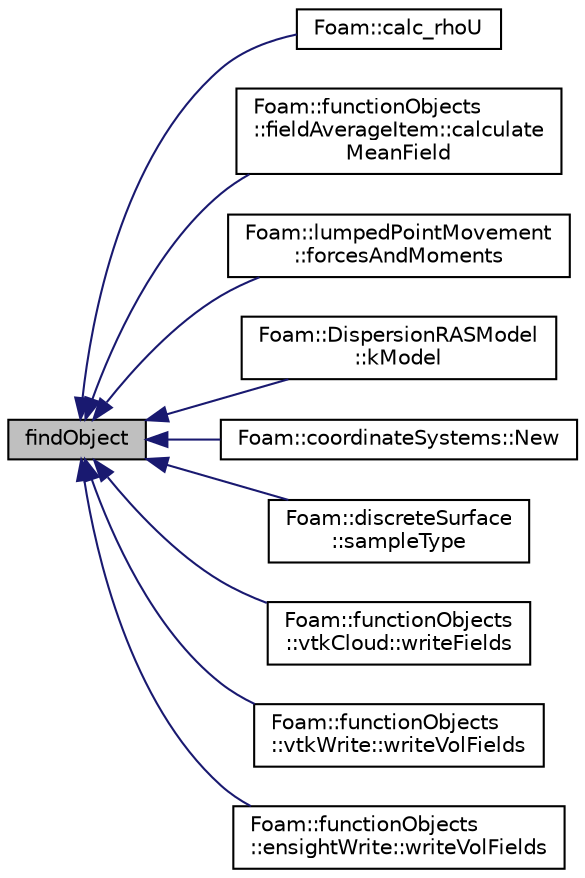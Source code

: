 digraph "findObject"
{
  bgcolor="transparent";
  edge [fontname="Helvetica",fontsize="10",labelfontname="Helvetica",labelfontsize="10"];
  node [fontname="Helvetica",fontsize="10",shape=record];
  rankdir="LR";
  Node1 [label="findObject",height=0.2,width=0.4,color="black", fillcolor="grey75", style="filled" fontcolor="black"];
  Node1 -> Node2 [dir="back",color="midnightblue",fontsize="10",style="solid",fontname="Helvetica"];
  Node2 [label="Foam::calc_rhoU",height=0.2,width=0.4,color="black",URL="$namespaceFoam.html#ad81932f79d008c5d8d22b5224a5b1843"];
  Node1 -> Node3 [dir="back",color="midnightblue",fontsize="10",style="solid",fontname="Helvetica"];
  Node3 [label="Foam::functionObjects\l::fieldAverageItem::calculate\lMeanField",height=0.2,width=0.4,color="black",URL="$classFoam_1_1functionObjects_1_1fieldAverageItem.html#a62ebb06bbe55ed52afdbf48f6bf372a0",tooltip="Calculate the mean field value. "];
  Node1 -> Node4 [dir="back",color="midnightblue",fontsize="10",style="solid",fontname="Helvetica"];
  Node4 [label="Foam::lumpedPointMovement\l::forcesAndMoments",height=0.2,width=0.4,color="black",URL="$classFoam_1_1lumpedPointMovement.html#a758e7b52b561dcb9115ad1a0edf4c8d8",tooltip="The forces and moments acting on each pressure-zone. "];
  Node1 -> Node5 [dir="back",color="midnightblue",fontsize="10",style="solid",fontname="Helvetica"];
  Node5 [label="Foam::DispersionRASModel\l::kModel",height=0.2,width=0.4,color="black",URL="$classFoam_1_1DispersionRASModel.html#a8ffa05013ec3efd8213da8ba436ae3aa",tooltip="Return the k field from the turbulence model. "];
  Node1 -> Node6 [dir="back",color="midnightblue",fontsize="10",style="solid",fontname="Helvetica"];
  Node6 [label="Foam::coordinateSystems::New",height=0.2,width=0.4,color="black",URL="$classFoam_1_1coordinateSystems.html#a376c7b5be5eb047ecbc65454db0daeb3",tooltip="Return previously registered or read construct from &quot;constant&quot;. "];
  Node1 -> Node7 [dir="back",color="midnightblue",fontsize="10",style="solid",fontname="Helvetica"];
  Node7 [label="Foam::discreteSurface\l::sampleType",height=0.2,width=0.4,color="black",URL="$classFoam_1_1discreteSurface.html#a6bf197a4f254f3ab647ae804b865498c",tooltip="Sample the volume field onto surface,. "];
  Node1 -> Node8 [dir="back",color="midnightblue",fontsize="10",style="solid",fontname="Helvetica"];
  Node8 [label="Foam::functionObjects\l::vtkCloud::writeFields",height=0.2,width=0.4,color="black",URL="$classFoam_1_1functionObjects_1_1vtkCloud.html#a7205b2f97e467976f6b7bd5bd47383ca"];
  Node1 -> Node9 [dir="back",color="midnightblue",fontsize="10",style="solid",fontname="Helvetica"];
  Node9 [label="Foam::functionObjects\l::vtkWrite::writeVolFields",height=0.2,width=0.4,color="black",URL="$classFoam_1_1functionObjects_1_1vtkWrite.html#aa067c9aa59244d7bda678a1364f97f99"];
  Node1 -> Node10 [dir="back",color="midnightblue",fontsize="10",style="solid",fontname="Helvetica"];
  Node10 [label="Foam::functionObjects\l::ensightWrite::writeVolFields",height=0.2,width=0.4,color="black",URL="$classFoam_1_1functionObjects_1_1ensightWrite.html#a6c955b2bd2135d2b81cc2ae209bb1ad2"];
}
